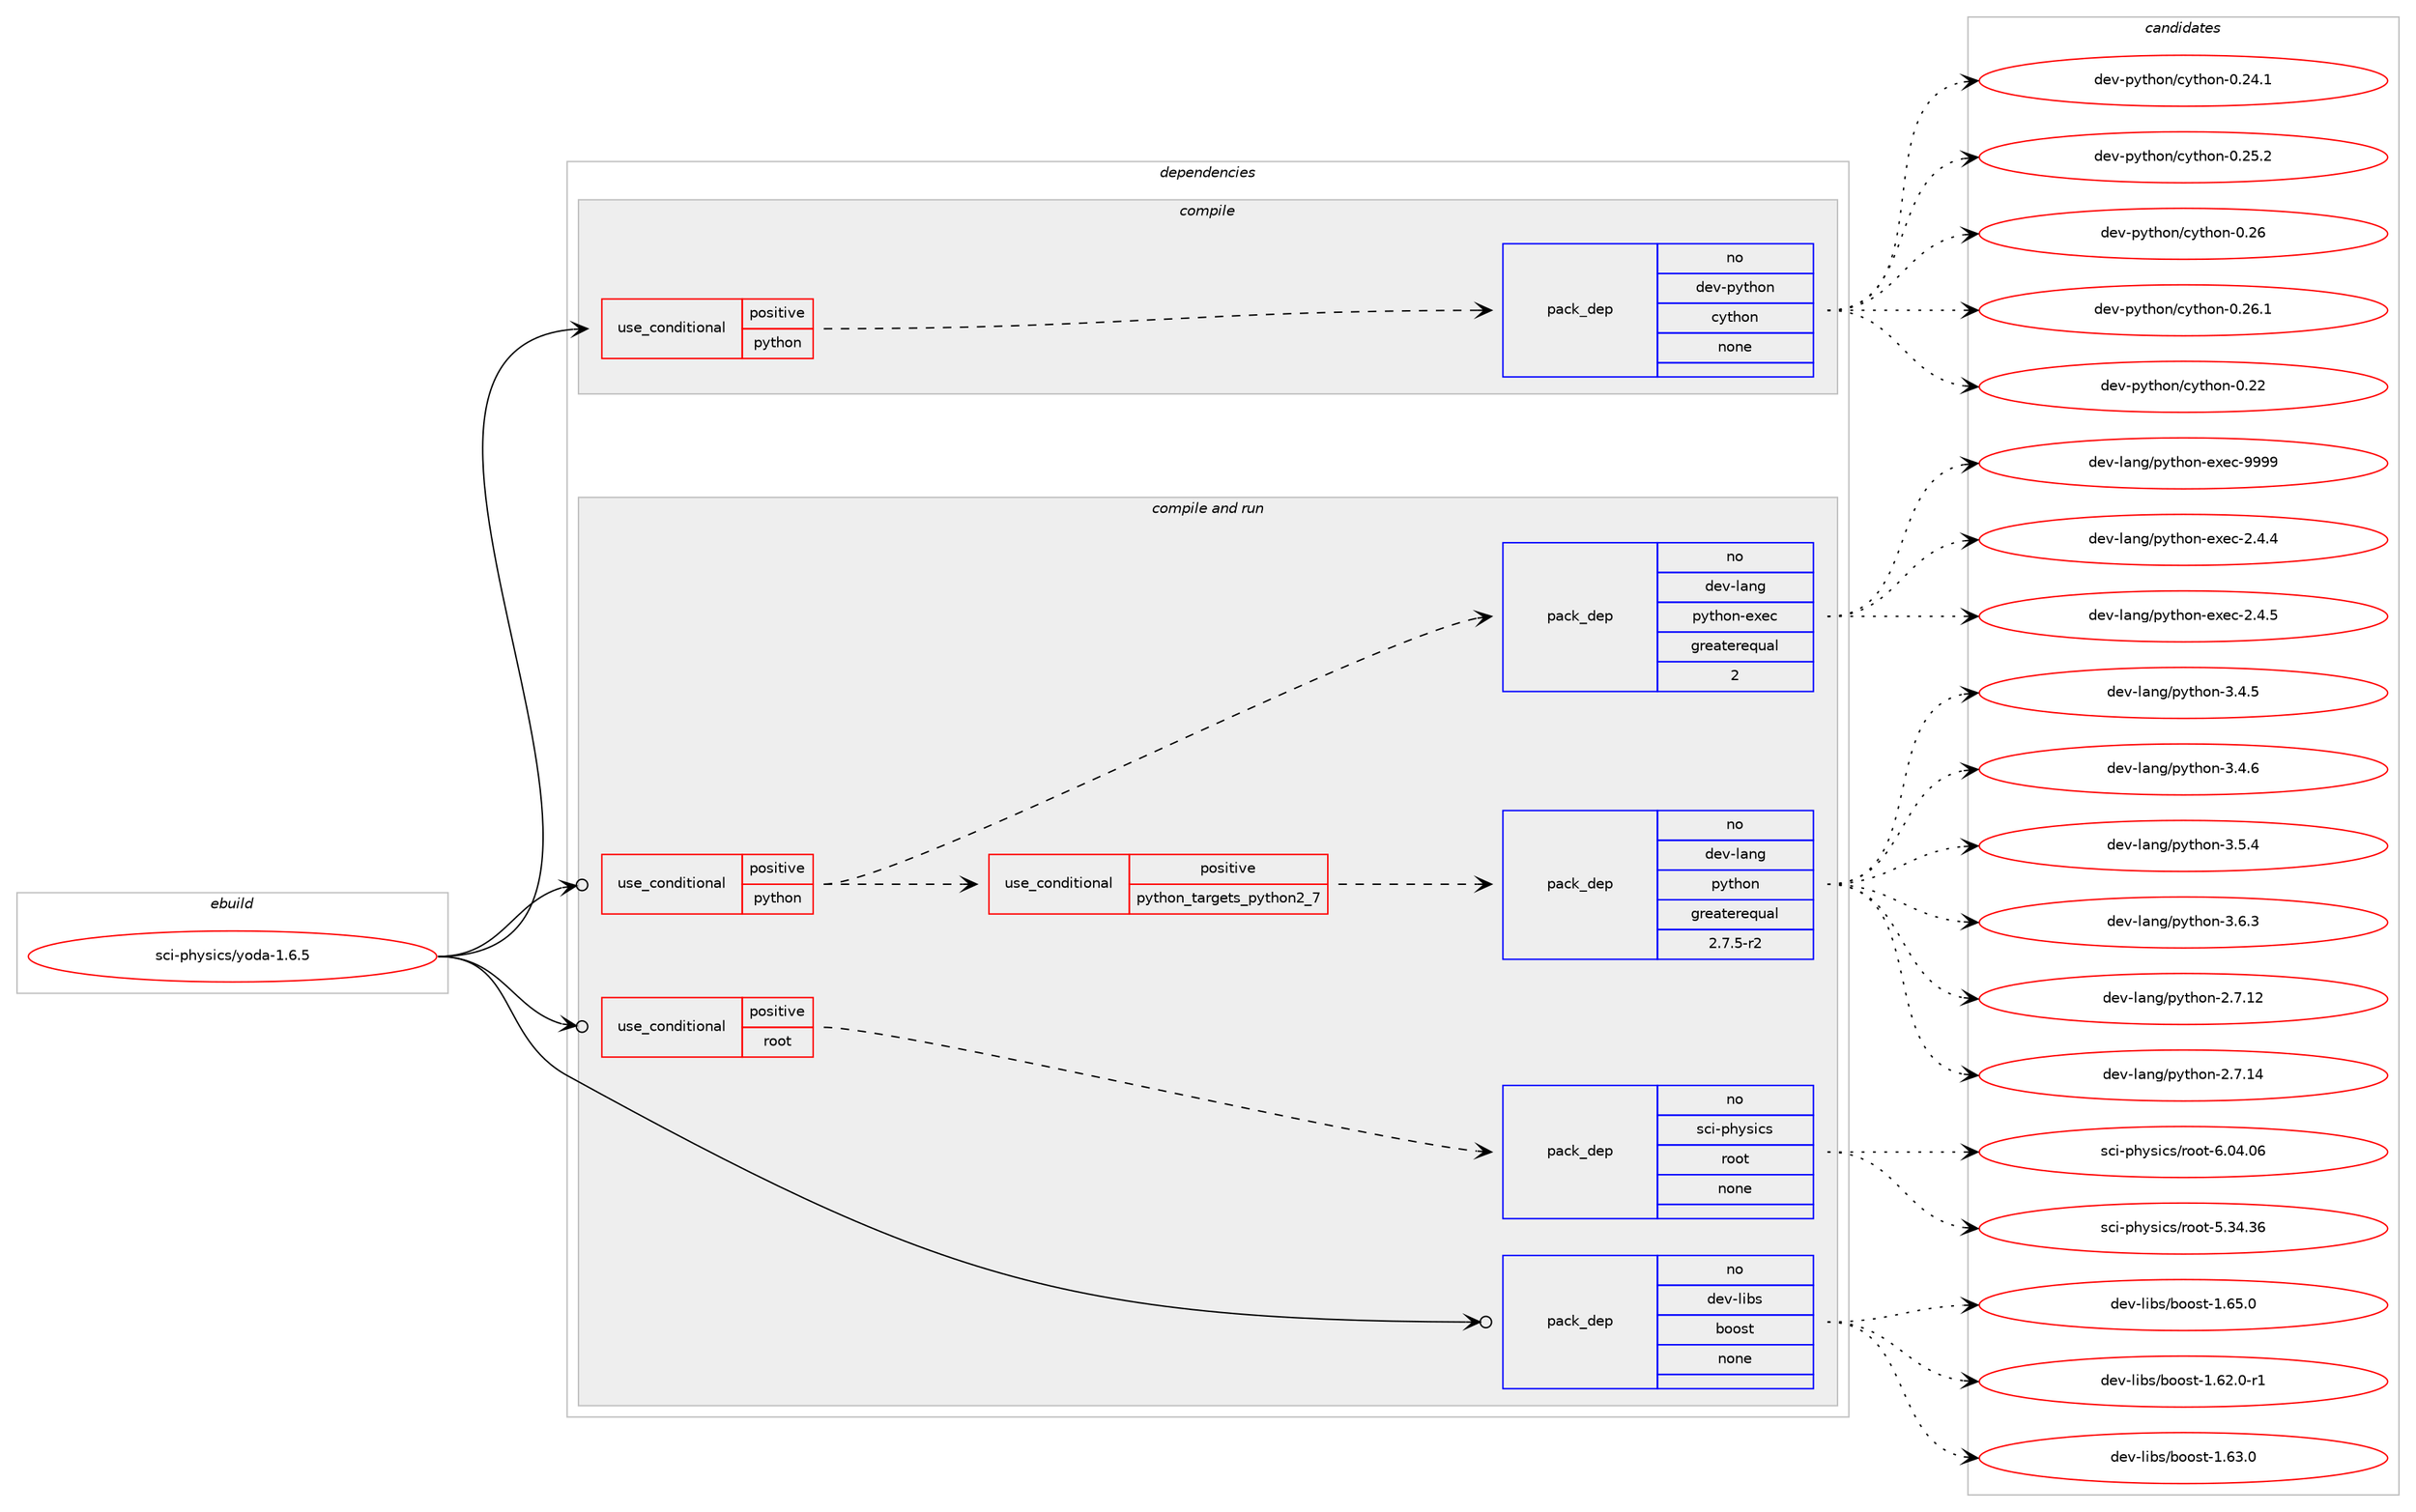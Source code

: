 digraph prolog {

# *************
# Graph options
# *************

newrank=true;
concentrate=true;
compound=true;
graph [rankdir=LR,fontname=Helvetica,fontsize=10,ranksep=1.5];#, ranksep=2.5, nodesep=0.2];
edge  [arrowhead=vee];
node  [fontname=Helvetica,fontsize=10];

# **********
# The ebuild
# **********

subgraph cluster_leftcol {
color=gray;
rank=same;
label=<<i>ebuild</i>>;
id [label="sci-physics/yoda-1.6.5", color=red, width=4, href="../sci-physics/yoda-1.6.5.svg"];
}

# ****************
# The dependencies
# ****************

subgraph cluster_midcol {
color=gray;
label=<<i>dependencies</i>>;
subgraph cluster_compile {
fillcolor="#eeeeee";
style=filled;
label=<<i>compile</i>>;
subgraph cond112169 {
dependency458642 [label=<<TABLE BORDER="0" CELLBORDER="1" CELLSPACING="0" CELLPADDING="4"><TR><TD ROWSPAN="3" CELLPADDING="10">use_conditional</TD></TR><TR><TD>positive</TD></TR><TR><TD>python</TD></TR></TABLE>>, shape=none, color=red];
subgraph pack338441 {
dependency458643 [label=<<TABLE BORDER="0" CELLBORDER="1" CELLSPACING="0" CELLPADDING="4" WIDTH="220"><TR><TD ROWSPAN="6" CELLPADDING="30">pack_dep</TD></TR><TR><TD WIDTH="110">no</TD></TR><TR><TD>dev-python</TD></TR><TR><TD>cython</TD></TR><TR><TD>none</TD></TR><TR><TD></TD></TR></TABLE>>, shape=none, color=blue];
}
dependency458642:e -> dependency458643:w [weight=20,style="dashed",arrowhead="vee"];
}
id:e -> dependency458642:w [weight=20,style="solid",arrowhead="vee"];
}
subgraph cluster_compileandrun {
fillcolor="#eeeeee";
style=filled;
label=<<i>compile and run</i>>;
subgraph cond112170 {
dependency458644 [label=<<TABLE BORDER="0" CELLBORDER="1" CELLSPACING="0" CELLPADDING="4"><TR><TD ROWSPAN="3" CELLPADDING="10">use_conditional</TD></TR><TR><TD>positive</TD></TR><TR><TD>python</TD></TR></TABLE>>, shape=none, color=red];
subgraph cond112171 {
dependency458645 [label=<<TABLE BORDER="0" CELLBORDER="1" CELLSPACING="0" CELLPADDING="4"><TR><TD ROWSPAN="3" CELLPADDING="10">use_conditional</TD></TR><TR><TD>positive</TD></TR><TR><TD>python_targets_python2_7</TD></TR></TABLE>>, shape=none, color=red];
subgraph pack338442 {
dependency458646 [label=<<TABLE BORDER="0" CELLBORDER="1" CELLSPACING="0" CELLPADDING="4" WIDTH="220"><TR><TD ROWSPAN="6" CELLPADDING="30">pack_dep</TD></TR><TR><TD WIDTH="110">no</TD></TR><TR><TD>dev-lang</TD></TR><TR><TD>python</TD></TR><TR><TD>greaterequal</TD></TR><TR><TD>2.7.5-r2</TD></TR></TABLE>>, shape=none, color=blue];
}
dependency458645:e -> dependency458646:w [weight=20,style="dashed",arrowhead="vee"];
}
dependency458644:e -> dependency458645:w [weight=20,style="dashed",arrowhead="vee"];
subgraph pack338443 {
dependency458647 [label=<<TABLE BORDER="0" CELLBORDER="1" CELLSPACING="0" CELLPADDING="4" WIDTH="220"><TR><TD ROWSPAN="6" CELLPADDING="30">pack_dep</TD></TR><TR><TD WIDTH="110">no</TD></TR><TR><TD>dev-lang</TD></TR><TR><TD>python-exec</TD></TR><TR><TD>greaterequal</TD></TR><TR><TD>2</TD></TR></TABLE>>, shape=none, color=blue];
}
dependency458644:e -> dependency458647:w [weight=20,style="dashed",arrowhead="vee"];
}
id:e -> dependency458644:w [weight=20,style="solid",arrowhead="odotvee"];
subgraph cond112172 {
dependency458648 [label=<<TABLE BORDER="0" CELLBORDER="1" CELLSPACING="0" CELLPADDING="4"><TR><TD ROWSPAN="3" CELLPADDING="10">use_conditional</TD></TR><TR><TD>positive</TD></TR><TR><TD>root</TD></TR></TABLE>>, shape=none, color=red];
subgraph pack338444 {
dependency458649 [label=<<TABLE BORDER="0" CELLBORDER="1" CELLSPACING="0" CELLPADDING="4" WIDTH="220"><TR><TD ROWSPAN="6" CELLPADDING="30">pack_dep</TD></TR><TR><TD WIDTH="110">no</TD></TR><TR><TD>sci-physics</TD></TR><TR><TD>root</TD></TR><TR><TD>none</TD></TR><TR><TD></TD></TR></TABLE>>, shape=none, color=blue];
}
dependency458648:e -> dependency458649:w [weight=20,style="dashed",arrowhead="vee"];
}
id:e -> dependency458648:w [weight=20,style="solid",arrowhead="odotvee"];
subgraph pack338445 {
dependency458650 [label=<<TABLE BORDER="0" CELLBORDER="1" CELLSPACING="0" CELLPADDING="4" WIDTH="220"><TR><TD ROWSPAN="6" CELLPADDING="30">pack_dep</TD></TR><TR><TD WIDTH="110">no</TD></TR><TR><TD>dev-libs</TD></TR><TR><TD>boost</TD></TR><TR><TD>none</TD></TR><TR><TD></TD></TR></TABLE>>, shape=none, color=blue];
}
id:e -> dependency458650:w [weight=20,style="solid",arrowhead="odotvee"];
}
subgraph cluster_run {
fillcolor="#eeeeee";
style=filled;
label=<<i>run</i>>;
}
}

# **************
# The candidates
# **************

subgraph cluster_choices {
rank=same;
color=gray;
label=<<i>candidates</i>>;

subgraph choice338441 {
color=black;
nodesep=1;
choice1001011184511212111610411111047991211161041111104548465050 [label="dev-python/cython-0.22", color=red, width=4,href="../dev-python/cython-0.22.svg"];
choice10010111845112121116104111110479912111610411111045484650524649 [label="dev-python/cython-0.24.1", color=red, width=4,href="../dev-python/cython-0.24.1.svg"];
choice10010111845112121116104111110479912111610411111045484650534650 [label="dev-python/cython-0.25.2", color=red, width=4,href="../dev-python/cython-0.25.2.svg"];
choice1001011184511212111610411111047991211161041111104548465054 [label="dev-python/cython-0.26", color=red, width=4,href="../dev-python/cython-0.26.svg"];
choice10010111845112121116104111110479912111610411111045484650544649 [label="dev-python/cython-0.26.1", color=red, width=4,href="../dev-python/cython-0.26.1.svg"];
dependency458643:e -> choice1001011184511212111610411111047991211161041111104548465050:w [style=dotted,weight="100"];
dependency458643:e -> choice10010111845112121116104111110479912111610411111045484650524649:w [style=dotted,weight="100"];
dependency458643:e -> choice10010111845112121116104111110479912111610411111045484650534650:w [style=dotted,weight="100"];
dependency458643:e -> choice1001011184511212111610411111047991211161041111104548465054:w [style=dotted,weight="100"];
dependency458643:e -> choice10010111845112121116104111110479912111610411111045484650544649:w [style=dotted,weight="100"];
}
subgraph choice338442 {
color=black;
nodesep=1;
choice10010111845108971101034711212111610411111045504655464950 [label="dev-lang/python-2.7.12", color=red, width=4,href="../dev-lang/python-2.7.12.svg"];
choice10010111845108971101034711212111610411111045504655464952 [label="dev-lang/python-2.7.14", color=red, width=4,href="../dev-lang/python-2.7.14.svg"];
choice100101118451089711010347112121116104111110455146524653 [label="dev-lang/python-3.4.5", color=red, width=4,href="../dev-lang/python-3.4.5.svg"];
choice100101118451089711010347112121116104111110455146524654 [label="dev-lang/python-3.4.6", color=red, width=4,href="../dev-lang/python-3.4.6.svg"];
choice100101118451089711010347112121116104111110455146534652 [label="dev-lang/python-3.5.4", color=red, width=4,href="../dev-lang/python-3.5.4.svg"];
choice100101118451089711010347112121116104111110455146544651 [label="dev-lang/python-3.6.3", color=red, width=4,href="../dev-lang/python-3.6.3.svg"];
dependency458646:e -> choice10010111845108971101034711212111610411111045504655464950:w [style=dotted,weight="100"];
dependency458646:e -> choice10010111845108971101034711212111610411111045504655464952:w [style=dotted,weight="100"];
dependency458646:e -> choice100101118451089711010347112121116104111110455146524653:w [style=dotted,weight="100"];
dependency458646:e -> choice100101118451089711010347112121116104111110455146524654:w [style=dotted,weight="100"];
dependency458646:e -> choice100101118451089711010347112121116104111110455146534652:w [style=dotted,weight="100"];
dependency458646:e -> choice100101118451089711010347112121116104111110455146544651:w [style=dotted,weight="100"];
}
subgraph choice338443 {
color=black;
nodesep=1;
choice1001011184510897110103471121211161041111104510112010199455046524652 [label="dev-lang/python-exec-2.4.4", color=red, width=4,href="../dev-lang/python-exec-2.4.4.svg"];
choice1001011184510897110103471121211161041111104510112010199455046524653 [label="dev-lang/python-exec-2.4.5", color=red, width=4,href="../dev-lang/python-exec-2.4.5.svg"];
choice10010111845108971101034711212111610411111045101120101994557575757 [label="dev-lang/python-exec-9999", color=red, width=4,href="../dev-lang/python-exec-9999.svg"];
dependency458647:e -> choice1001011184510897110103471121211161041111104510112010199455046524652:w [style=dotted,weight="100"];
dependency458647:e -> choice1001011184510897110103471121211161041111104510112010199455046524653:w [style=dotted,weight="100"];
dependency458647:e -> choice10010111845108971101034711212111610411111045101120101994557575757:w [style=dotted,weight="100"];
}
subgraph choice338444 {
color=black;
nodesep=1;
choice115991054511210412111510599115471141111111164553465152465154 [label="sci-physics/root-5.34.36", color=red, width=4,href="../sci-physics/root-5.34.36.svg"];
choice115991054511210412111510599115471141111111164554464852464854 [label="sci-physics/root-6.04.06", color=red, width=4,href="../sci-physics/root-6.04.06.svg"];
dependency458649:e -> choice115991054511210412111510599115471141111111164553465152465154:w [style=dotted,weight="100"];
dependency458649:e -> choice115991054511210412111510599115471141111111164554464852464854:w [style=dotted,weight="100"];
}
subgraph choice338445 {
color=black;
nodesep=1;
choice10010111845108105981154798111111115116454946545046484511449 [label="dev-libs/boost-1.62.0-r1", color=red, width=4,href="../dev-libs/boost-1.62.0-r1.svg"];
choice1001011184510810598115479811111111511645494654514648 [label="dev-libs/boost-1.63.0", color=red, width=4,href="../dev-libs/boost-1.63.0.svg"];
choice1001011184510810598115479811111111511645494654534648 [label="dev-libs/boost-1.65.0", color=red, width=4,href="../dev-libs/boost-1.65.0.svg"];
dependency458650:e -> choice10010111845108105981154798111111115116454946545046484511449:w [style=dotted,weight="100"];
dependency458650:e -> choice1001011184510810598115479811111111511645494654514648:w [style=dotted,weight="100"];
dependency458650:e -> choice1001011184510810598115479811111111511645494654534648:w [style=dotted,weight="100"];
}
}

}
